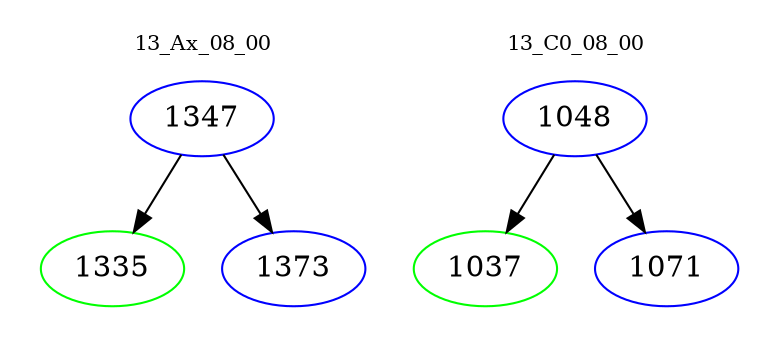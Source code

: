 digraph{
subgraph cluster_0 {
color = white
label = "13_Ax_08_00";
fontsize=10;
T0_1347 [label="1347", color="blue"]
T0_1347 -> T0_1335 [color="black"]
T0_1335 [label="1335", color="green"]
T0_1347 -> T0_1373 [color="black"]
T0_1373 [label="1373", color="blue"]
}
subgraph cluster_1 {
color = white
label = "13_C0_08_00";
fontsize=10;
T1_1048 [label="1048", color="blue"]
T1_1048 -> T1_1037 [color="black"]
T1_1037 [label="1037", color="green"]
T1_1048 -> T1_1071 [color="black"]
T1_1071 [label="1071", color="blue"]
}
}
